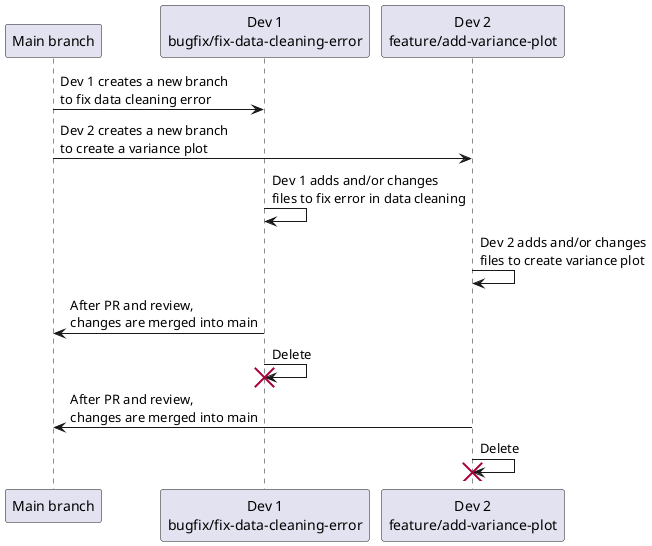 @startuml branching-parallel-development

"Main branch" -> "Dev 1\nbugfix/fix-data-cleaning-error": Dev 1 creates a new branch\nto fix data cleaning error
"Main branch" -> "Dev 2\nfeature/add-variance-plot": Dev 2 creates a new branch\nto create a variance plot
"Dev 1\nbugfix/fix-data-cleaning-error" -> "Dev 1\nbugfix/fix-data-cleaning-error": Dev 1 adds and/or changes\nfiles to fix error in data cleaning
"Dev 2\nfeature/add-variance-plot" -> "Dev 2\nfeature/add-variance-plot": Dev 2 adds and/or changes\nfiles to create variance plot
"Dev 1\nbugfix/fix-data-cleaning-error" -> "Main branch": After PR and review,\nchanges are merged into main
"Dev 1\nbugfix/fix-data-cleaning-error" -> "Dev 1\nbugfix/fix-data-cleaning-error" !! : Delete
"Dev 2\nfeature/add-variance-plot" -> "Main branch": After PR and review,\nchanges are merged into main
"Dev 2\nfeature/add-variance-plot" -> "Dev 2\nfeature/add-variance-plot" !! : Delete

@enduml 

